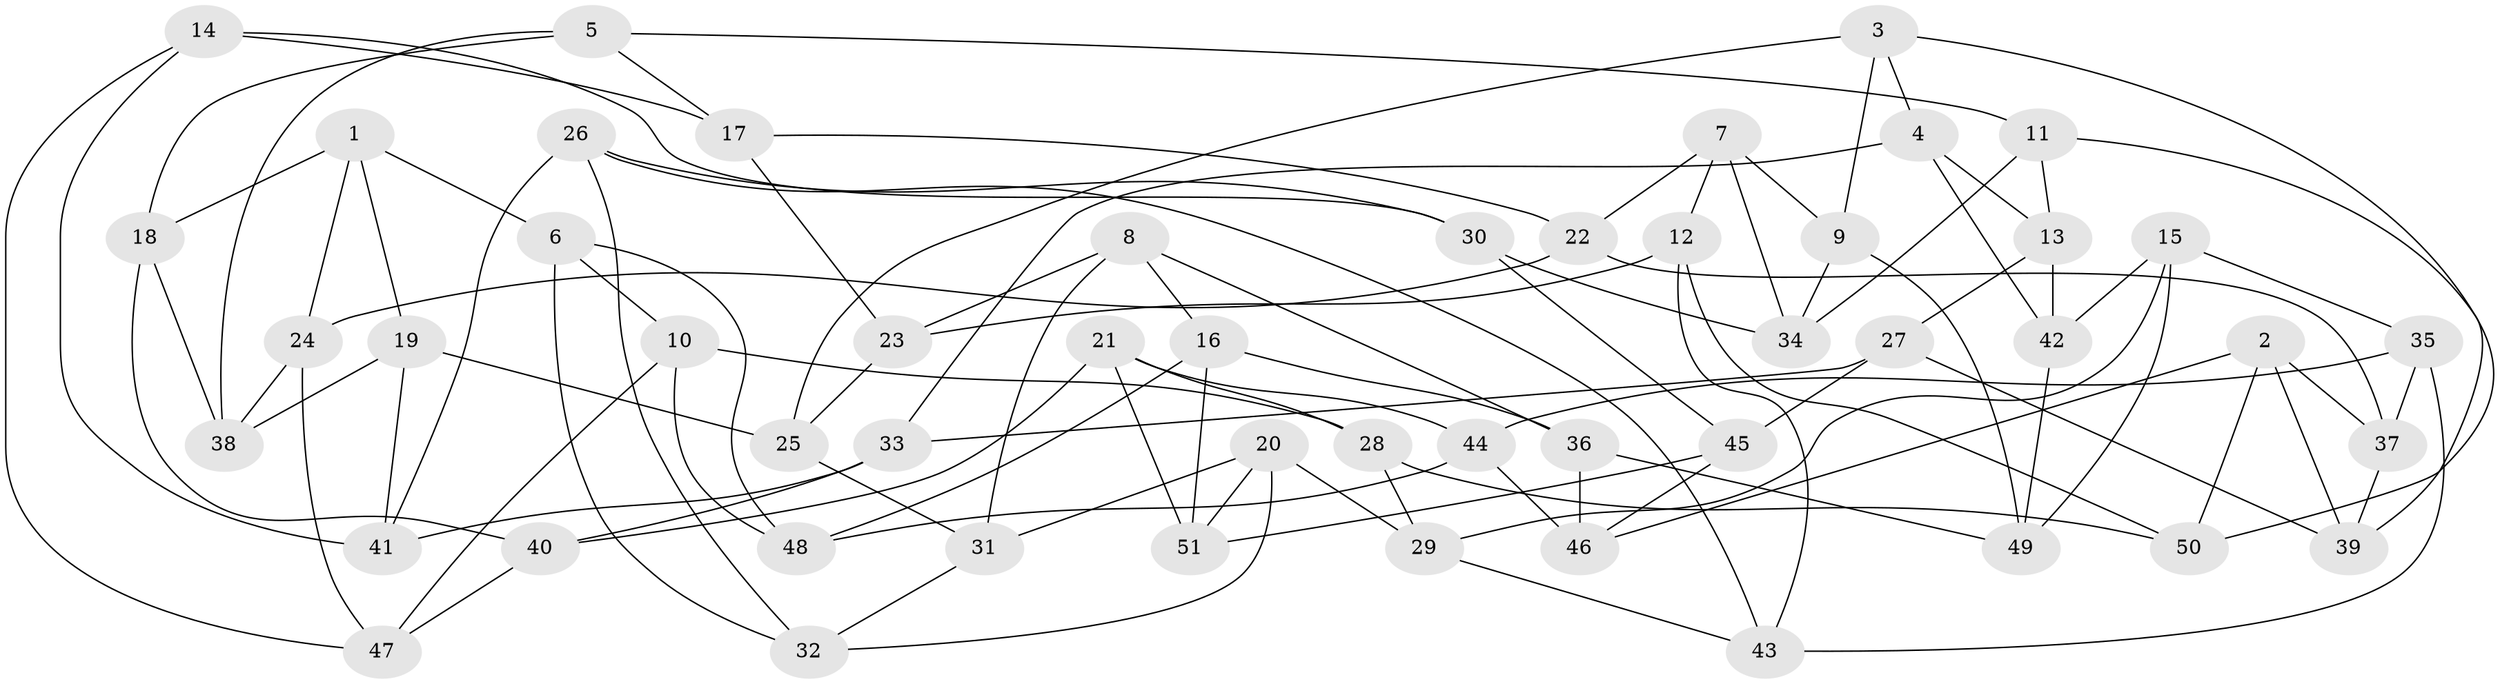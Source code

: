 // coarse degree distribution, {8: 0.11538461538461539, 5: 0.038461538461538464, 4: 0.6153846153846154, 2: 0.038461538461538464, 7: 0.07692307692307693, 10: 0.038461538461538464, 6: 0.038461538461538464, 3: 0.038461538461538464}
// Generated by graph-tools (version 1.1) at 2025/53/03/04/25 22:53:43]
// undirected, 51 vertices, 102 edges
graph export_dot {
  node [color=gray90,style=filled];
  1;
  2;
  3;
  4;
  5;
  6;
  7;
  8;
  9;
  10;
  11;
  12;
  13;
  14;
  15;
  16;
  17;
  18;
  19;
  20;
  21;
  22;
  23;
  24;
  25;
  26;
  27;
  28;
  29;
  30;
  31;
  32;
  33;
  34;
  35;
  36;
  37;
  38;
  39;
  40;
  41;
  42;
  43;
  44;
  45;
  46;
  47;
  48;
  49;
  50;
  51;
  1 -- 18;
  1 -- 6;
  1 -- 24;
  1 -- 19;
  2 -- 46;
  2 -- 39;
  2 -- 50;
  2 -- 37;
  3 -- 25;
  3 -- 9;
  3 -- 4;
  3 -- 50;
  4 -- 33;
  4 -- 42;
  4 -- 13;
  5 -- 18;
  5 -- 11;
  5 -- 38;
  5 -- 17;
  6 -- 32;
  6 -- 48;
  6 -- 10;
  7 -- 12;
  7 -- 22;
  7 -- 34;
  7 -- 9;
  8 -- 23;
  8 -- 16;
  8 -- 31;
  8 -- 36;
  9 -- 34;
  9 -- 49;
  10 -- 28;
  10 -- 47;
  10 -- 48;
  11 -- 39;
  11 -- 13;
  11 -- 34;
  12 -- 23;
  12 -- 50;
  12 -- 43;
  13 -- 42;
  13 -- 27;
  14 -- 41;
  14 -- 30;
  14 -- 47;
  14 -- 17;
  15 -- 35;
  15 -- 49;
  15 -- 29;
  15 -- 42;
  16 -- 36;
  16 -- 51;
  16 -- 48;
  17 -- 22;
  17 -- 23;
  18 -- 38;
  18 -- 40;
  19 -- 41;
  19 -- 25;
  19 -- 38;
  20 -- 31;
  20 -- 51;
  20 -- 32;
  20 -- 29;
  21 -- 40;
  21 -- 44;
  21 -- 51;
  21 -- 28;
  22 -- 24;
  22 -- 37;
  23 -- 25;
  24 -- 38;
  24 -- 47;
  25 -- 31;
  26 -- 43;
  26 -- 32;
  26 -- 30;
  26 -- 41;
  27 -- 33;
  27 -- 45;
  27 -- 39;
  28 -- 50;
  28 -- 29;
  29 -- 43;
  30 -- 45;
  30 -- 34;
  31 -- 32;
  33 -- 41;
  33 -- 40;
  35 -- 44;
  35 -- 37;
  35 -- 43;
  36 -- 49;
  36 -- 46;
  37 -- 39;
  40 -- 47;
  42 -- 49;
  44 -- 46;
  44 -- 48;
  45 -- 46;
  45 -- 51;
}
